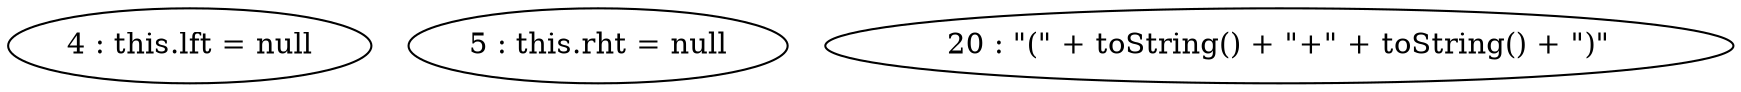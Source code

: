 digraph G {
"4 : this.lft = null"
"5 : this.rht = null"
"20 : \"(\" + toString() + \"+\" + toString() + \")\""
}